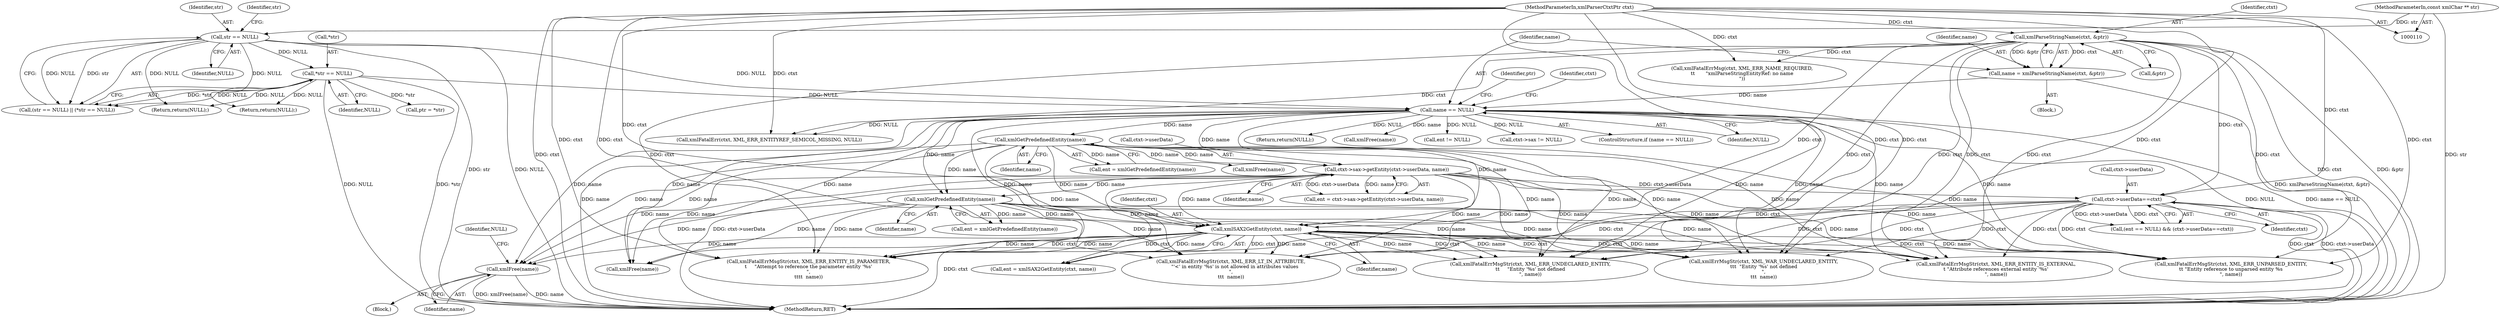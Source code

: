 digraph "0_Chrome_d0947db40187f4708c58e64cbd6013faf9eddeed_34@pointer" {
"1000278" [label="(Call,xmlFree(name))"];
"1000200" [label="(Call,xmlGetPredefinedEntity(name))"];
"1000155" [label="(Call,name == NULL)"];
"1000148" [label="(Call,name = xmlParseStringName(ctxt, &ptr))"];
"1000150" [label="(Call,xmlParseStringName(ctxt, &ptr))"];
"1000111" [label="(MethodParameterIn,xmlParserCtxtPtr ctxt)"];
"1000123" [label="(Call,str == NULL)"];
"1000112" [label="(MethodParameterIn,const xmlChar ** str)"];
"1000126" [label="(Call,*str == NULL)"];
"1000268" [label="(Call,xmlSAX2GetEntity(ctxt, name))"];
"1000260" [label="(Call,ctxt->userData==ctxt)"];
"1000236" [label="(Call,ctxt->sax->getEntity(ctxt->userData, name))"];
"1000253" [label="(Call,xmlGetPredefinedEntity(name))"];
"1000266" [label="(Call,ent = xmlSAX2GetEntity(ctxt, name))"];
"1000123" [label="(Call,str == NULL)"];
"1000167" [label="(Return,return(NULL);)"];
"1000261" [label="(Call,ctxt->userData)"];
"1000179" [label="(Call,xmlFree(name))"];
"1000269" [label="(Identifier,ctxt)"];
"1000159" [label="(Call,xmlFatalErrMsg(ctxt, XML_ERR_NAME_REQUIRED,\n\t\t       \"xmlParseStringEntityRef: no name\n\"))"];
"1000256" [label="(Call,(ent == NULL) && (ctxt->userData==ctxt))"];
"1000151" [label="(Identifier,ctxt)"];
"1000111" [label="(MethodParameterIn,xmlParserCtxtPtr ctxt)"];
"1000237" [label="(Call,ctxt->userData)"];
"1000203" [label="(Call,ent != NULL)"];
"1000172" [label="(Identifier,ptr)"];
"1000155" [label="(Call,name == NULL)"];
"1000175" [label="(Call,xmlFatalErr(ctxt, XML_ERR_ENTITYREF_SEMICOL_MISSING, NULL))"];
"1000201" [label="(Identifier,name)"];
"1000251" [label="(Call,ent = xmlGetPredefinedEntity(name))"];
"1000150" [label="(Call,xmlParseStringName(ctxt, &ptr))"];
"1000313" [label="(Call,xmlErrMsgStr(ctxt, XML_WAR_UNDECLARED_ENTITY,\n\t\t\t  \"Entity '%s' not defined\n\",\n\t\t\t  name))"];
"1000198" [label="(Call,ent = xmlGetPredefinedEntity(name))"];
"1000156" [label="(Identifier,name)"];
"1000152" [label="(Call,&ptr)"];
"1000326" [label="(Call,xmlFatalErrMsgStr(ctxt, XML_ERR_UNPARSED_ENTITY,\n\t\t \"Entity reference to unparsed entity %s\n\", name))"];
"1000220" [label="(Call,ctxt->sax != NULL)"];
"1000125" [label="(Identifier,NULL)"];
"1000130" [label="(Return,return(NULL);)"];
"1000132" [label="(Call,ptr = *str)"];
"1000160" [label="(Identifier,ctxt)"];
"1000127" [label="(Call,*str)"];
"1000279" [label="(Identifier,name)"];
"1000410" [label="(MethodReturn,RET)"];
"1000128" [label="(Identifier,str)"];
"1000126" [label="(Call,*str == NULL)"];
"1000345" [label="(Call,xmlFatalErrMsgStr(ctxt, XML_ERR_ENTITY_IS_EXTERNAL,\n\t \"Attribute references external entity '%s'\n\", name))"];
"1000402" [label="(Call,xmlFree(name))"];
"1000240" [label="(Identifier,name)"];
"1000234" [label="(Call,ent = ctxt->sax->getEntity(ctxt->userData, name))"];
"1000394" [label="(Call,xmlFatalErrMsgStr(ctxt, XML_ERR_ENTITY_IS_PARAMETER,\n\t     \"Attempt to reference the parameter entity '%s'\n\",\n\t\t\t\t  name))"];
"1000154" [label="(ControlStructure,if (name == NULL))"];
"1000200" [label="(Call,xmlGetPredefinedEntity(name))"];
"1000113" [label="(Block,)"];
"1000157" [label="(Identifier,NULL)"];
"1000278" [label="(Call,xmlFree(name))"];
"1000122" [label="(Call,(str == NULL) || (*str == NULL))"];
"1000253" [label="(Call,xmlGetPredefinedEntity(name))"];
"1000277" [label="(Block,)"];
"1000144" [label="(Return,return(NULL);)"];
"1000281" [label="(Identifier,NULL)"];
"1000264" [label="(Identifier,ctxt)"];
"1000149" [label="(Identifier,name)"];
"1000112" [label="(MethodParameterIn,const xmlChar ** str)"];
"1000236" [label="(Call,ctxt->sax->getEntity(ctxt->userData, name))"];
"1000254" [label="(Identifier,name)"];
"1000260" [label="(Call,ctxt->userData==ctxt)"];
"1000380" [label="(Call,xmlFatalErrMsgStr(ctxt, XML_ERR_LT_IN_ATTRIBUTE,\n     \"'<' in entity '%s' is not allowed in attributes values\n\",\n\t\t\t  name))"];
"1000268" [label="(Call,xmlSAX2GetEntity(ctxt, name))"];
"1000148" [label="(Call,name = xmlParseStringName(ctxt, &ptr))"];
"1000129" [label="(Identifier,NULL)"];
"1000207" [label="(Call,xmlFree(name))"];
"1000306" [label="(Call,xmlFatalErrMsgStr(ctxt, XML_ERR_UNDECLARED_ENTITY,\n\t\t     \"Entity '%s' not defined\n\", name))"];
"1000270" [label="(Identifier,name)"];
"1000124" [label="(Identifier,str)"];
"1000278" -> "1000277"  [label="AST: "];
"1000278" -> "1000279"  [label="CFG: "];
"1000279" -> "1000278"  [label="AST: "];
"1000281" -> "1000278"  [label="CFG: "];
"1000278" -> "1000410"  [label="DDG: xmlFree(name)"];
"1000278" -> "1000410"  [label="DDG: name"];
"1000200" -> "1000278"  [label="DDG: name"];
"1000268" -> "1000278"  [label="DDG: name"];
"1000155" -> "1000278"  [label="DDG: name"];
"1000236" -> "1000278"  [label="DDG: name"];
"1000253" -> "1000278"  [label="DDG: name"];
"1000200" -> "1000198"  [label="AST: "];
"1000200" -> "1000201"  [label="CFG: "];
"1000201" -> "1000200"  [label="AST: "];
"1000198" -> "1000200"  [label="CFG: "];
"1000200" -> "1000198"  [label="DDG: name"];
"1000155" -> "1000200"  [label="DDG: name"];
"1000200" -> "1000207"  [label="DDG: name"];
"1000200" -> "1000236"  [label="DDG: name"];
"1000200" -> "1000253"  [label="DDG: name"];
"1000200" -> "1000268"  [label="DDG: name"];
"1000200" -> "1000306"  [label="DDG: name"];
"1000200" -> "1000313"  [label="DDG: name"];
"1000200" -> "1000326"  [label="DDG: name"];
"1000200" -> "1000345"  [label="DDG: name"];
"1000200" -> "1000380"  [label="DDG: name"];
"1000200" -> "1000394"  [label="DDG: name"];
"1000200" -> "1000402"  [label="DDG: name"];
"1000155" -> "1000154"  [label="AST: "];
"1000155" -> "1000157"  [label="CFG: "];
"1000156" -> "1000155"  [label="AST: "];
"1000157" -> "1000155"  [label="AST: "];
"1000160" -> "1000155"  [label="CFG: "];
"1000172" -> "1000155"  [label="CFG: "];
"1000155" -> "1000410"  [label="DDG: NULL"];
"1000155" -> "1000410"  [label="DDG: name == NULL"];
"1000155" -> "1000410"  [label="DDG: name"];
"1000148" -> "1000155"  [label="DDG: name"];
"1000123" -> "1000155"  [label="DDG: NULL"];
"1000126" -> "1000155"  [label="DDG: NULL"];
"1000155" -> "1000167"  [label="DDG: NULL"];
"1000155" -> "1000175"  [label="DDG: NULL"];
"1000155" -> "1000179"  [label="DDG: name"];
"1000155" -> "1000203"  [label="DDG: NULL"];
"1000155" -> "1000220"  [label="DDG: NULL"];
"1000155" -> "1000236"  [label="DDG: name"];
"1000155" -> "1000253"  [label="DDG: name"];
"1000155" -> "1000268"  [label="DDG: name"];
"1000155" -> "1000306"  [label="DDG: name"];
"1000155" -> "1000313"  [label="DDG: name"];
"1000155" -> "1000326"  [label="DDG: name"];
"1000155" -> "1000345"  [label="DDG: name"];
"1000155" -> "1000380"  [label="DDG: name"];
"1000155" -> "1000394"  [label="DDG: name"];
"1000155" -> "1000402"  [label="DDG: name"];
"1000148" -> "1000113"  [label="AST: "];
"1000148" -> "1000150"  [label="CFG: "];
"1000149" -> "1000148"  [label="AST: "];
"1000150" -> "1000148"  [label="AST: "];
"1000156" -> "1000148"  [label="CFG: "];
"1000148" -> "1000410"  [label="DDG: xmlParseStringName(ctxt, &ptr)"];
"1000150" -> "1000148"  [label="DDG: ctxt"];
"1000150" -> "1000148"  [label="DDG: &ptr"];
"1000150" -> "1000152"  [label="CFG: "];
"1000151" -> "1000150"  [label="AST: "];
"1000152" -> "1000150"  [label="AST: "];
"1000150" -> "1000410"  [label="DDG: ctxt"];
"1000150" -> "1000410"  [label="DDG: &ptr"];
"1000111" -> "1000150"  [label="DDG: ctxt"];
"1000150" -> "1000159"  [label="DDG: ctxt"];
"1000150" -> "1000175"  [label="DDG: ctxt"];
"1000150" -> "1000260"  [label="DDG: ctxt"];
"1000150" -> "1000268"  [label="DDG: ctxt"];
"1000150" -> "1000306"  [label="DDG: ctxt"];
"1000150" -> "1000313"  [label="DDG: ctxt"];
"1000150" -> "1000326"  [label="DDG: ctxt"];
"1000150" -> "1000345"  [label="DDG: ctxt"];
"1000150" -> "1000380"  [label="DDG: ctxt"];
"1000150" -> "1000394"  [label="DDG: ctxt"];
"1000111" -> "1000110"  [label="AST: "];
"1000111" -> "1000410"  [label="DDG: ctxt"];
"1000111" -> "1000159"  [label="DDG: ctxt"];
"1000111" -> "1000175"  [label="DDG: ctxt"];
"1000111" -> "1000260"  [label="DDG: ctxt"];
"1000111" -> "1000268"  [label="DDG: ctxt"];
"1000111" -> "1000306"  [label="DDG: ctxt"];
"1000111" -> "1000313"  [label="DDG: ctxt"];
"1000111" -> "1000326"  [label="DDG: ctxt"];
"1000111" -> "1000345"  [label="DDG: ctxt"];
"1000111" -> "1000380"  [label="DDG: ctxt"];
"1000111" -> "1000394"  [label="DDG: ctxt"];
"1000123" -> "1000122"  [label="AST: "];
"1000123" -> "1000125"  [label="CFG: "];
"1000124" -> "1000123"  [label="AST: "];
"1000125" -> "1000123"  [label="AST: "];
"1000128" -> "1000123"  [label="CFG: "];
"1000122" -> "1000123"  [label="CFG: "];
"1000123" -> "1000410"  [label="DDG: NULL"];
"1000123" -> "1000410"  [label="DDG: str"];
"1000123" -> "1000122"  [label="DDG: str"];
"1000123" -> "1000122"  [label="DDG: NULL"];
"1000112" -> "1000123"  [label="DDG: str"];
"1000123" -> "1000126"  [label="DDG: NULL"];
"1000123" -> "1000130"  [label="DDG: NULL"];
"1000123" -> "1000144"  [label="DDG: NULL"];
"1000112" -> "1000110"  [label="AST: "];
"1000112" -> "1000410"  [label="DDG: str"];
"1000126" -> "1000122"  [label="AST: "];
"1000126" -> "1000129"  [label="CFG: "];
"1000127" -> "1000126"  [label="AST: "];
"1000129" -> "1000126"  [label="AST: "];
"1000122" -> "1000126"  [label="CFG: "];
"1000126" -> "1000410"  [label="DDG: NULL"];
"1000126" -> "1000410"  [label="DDG: *str"];
"1000126" -> "1000122"  [label="DDG: *str"];
"1000126" -> "1000122"  [label="DDG: NULL"];
"1000126" -> "1000130"  [label="DDG: NULL"];
"1000126" -> "1000132"  [label="DDG: *str"];
"1000126" -> "1000144"  [label="DDG: NULL"];
"1000268" -> "1000266"  [label="AST: "];
"1000268" -> "1000270"  [label="CFG: "];
"1000269" -> "1000268"  [label="AST: "];
"1000270" -> "1000268"  [label="AST: "];
"1000266" -> "1000268"  [label="CFG: "];
"1000268" -> "1000410"  [label="DDG: ctxt"];
"1000268" -> "1000266"  [label="DDG: ctxt"];
"1000268" -> "1000266"  [label="DDG: name"];
"1000260" -> "1000268"  [label="DDG: ctxt"];
"1000236" -> "1000268"  [label="DDG: name"];
"1000253" -> "1000268"  [label="DDG: name"];
"1000268" -> "1000306"  [label="DDG: ctxt"];
"1000268" -> "1000306"  [label="DDG: name"];
"1000268" -> "1000313"  [label="DDG: ctxt"];
"1000268" -> "1000313"  [label="DDG: name"];
"1000268" -> "1000326"  [label="DDG: ctxt"];
"1000268" -> "1000326"  [label="DDG: name"];
"1000268" -> "1000345"  [label="DDG: ctxt"];
"1000268" -> "1000345"  [label="DDG: name"];
"1000268" -> "1000380"  [label="DDG: ctxt"];
"1000268" -> "1000380"  [label="DDG: name"];
"1000268" -> "1000394"  [label="DDG: ctxt"];
"1000268" -> "1000394"  [label="DDG: name"];
"1000268" -> "1000402"  [label="DDG: name"];
"1000260" -> "1000256"  [label="AST: "];
"1000260" -> "1000264"  [label="CFG: "];
"1000261" -> "1000260"  [label="AST: "];
"1000264" -> "1000260"  [label="AST: "];
"1000256" -> "1000260"  [label="CFG: "];
"1000260" -> "1000410"  [label="DDG: ctxt"];
"1000260" -> "1000410"  [label="DDG: ctxt->userData"];
"1000260" -> "1000256"  [label="DDG: ctxt->userData"];
"1000260" -> "1000256"  [label="DDG: ctxt"];
"1000236" -> "1000260"  [label="DDG: ctxt->userData"];
"1000260" -> "1000306"  [label="DDG: ctxt"];
"1000260" -> "1000313"  [label="DDG: ctxt"];
"1000260" -> "1000326"  [label="DDG: ctxt"];
"1000260" -> "1000345"  [label="DDG: ctxt"];
"1000260" -> "1000380"  [label="DDG: ctxt"];
"1000260" -> "1000394"  [label="DDG: ctxt"];
"1000236" -> "1000234"  [label="AST: "];
"1000236" -> "1000240"  [label="CFG: "];
"1000237" -> "1000236"  [label="AST: "];
"1000240" -> "1000236"  [label="AST: "];
"1000234" -> "1000236"  [label="CFG: "];
"1000236" -> "1000410"  [label="DDG: ctxt->userData"];
"1000236" -> "1000234"  [label="DDG: ctxt->userData"];
"1000236" -> "1000234"  [label="DDG: name"];
"1000236" -> "1000253"  [label="DDG: name"];
"1000236" -> "1000306"  [label="DDG: name"];
"1000236" -> "1000313"  [label="DDG: name"];
"1000236" -> "1000326"  [label="DDG: name"];
"1000236" -> "1000345"  [label="DDG: name"];
"1000236" -> "1000380"  [label="DDG: name"];
"1000236" -> "1000394"  [label="DDG: name"];
"1000236" -> "1000402"  [label="DDG: name"];
"1000253" -> "1000251"  [label="AST: "];
"1000253" -> "1000254"  [label="CFG: "];
"1000254" -> "1000253"  [label="AST: "];
"1000251" -> "1000253"  [label="CFG: "];
"1000253" -> "1000251"  [label="DDG: name"];
"1000253" -> "1000306"  [label="DDG: name"];
"1000253" -> "1000313"  [label="DDG: name"];
"1000253" -> "1000326"  [label="DDG: name"];
"1000253" -> "1000345"  [label="DDG: name"];
"1000253" -> "1000380"  [label="DDG: name"];
"1000253" -> "1000394"  [label="DDG: name"];
"1000253" -> "1000402"  [label="DDG: name"];
}

